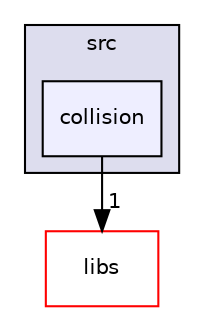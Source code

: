digraph "src/collision" {
  compound=true
  node [ fontsize="10", fontname="Helvetica"];
  edge [ labelfontsize="10", labelfontname="Helvetica"];
  subgraph clusterdir_68267d1309a1af8e8297ef4c3efbcdba {
    graph [ bgcolor="#ddddee", pencolor="black", label="src" fontname="Helvetica", fontsize="10", URL="dir_68267d1309a1af8e8297ef4c3efbcdba.html"]
  dir_7bdefc09624a65e4879833850a61ce04 [shape=box, label="collision", style="filled", fillcolor="#eeeeff", pencolor="black", URL="dir_7bdefc09624a65e4879833850a61ce04.html"];
  }
  dir_6719ab1f1f7655efc2fa43f7eb574fd1 [shape=box label="libs" fillcolor="white" style="filled" color="red" URL="dir_6719ab1f1f7655efc2fa43f7eb574fd1.html"];
  dir_7bdefc09624a65e4879833850a61ce04->dir_6719ab1f1f7655efc2fa43f7eb574fd1 [headlabel="1", labeldistance=1.5 headhref="dir_000034_000015.html"];
}
